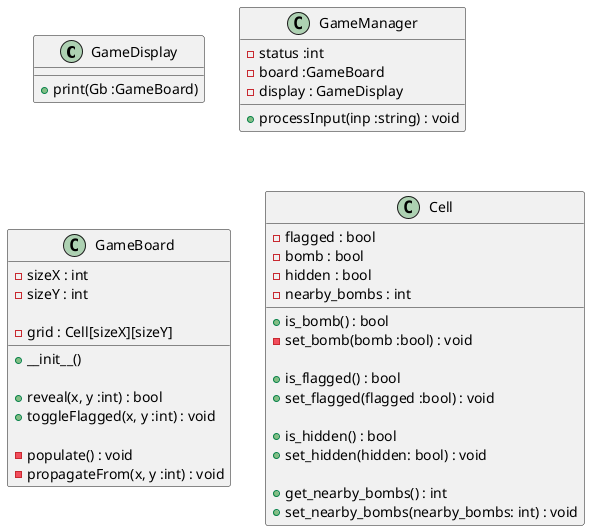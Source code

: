 @startuml
class GameDisplay {
    +print(Gb :GameBoard)
}

class GameManager {
    -status :int
    -board :GameBoard
    -display : GameDisplay

    +processInput(inp :string) : void
}

class GameBoard {
    -sizeX : int
    -sizeY : int

    -grid : Cell[sizeX][sizeY]

    +__init__()

    +reveal(x, y :int) : bool
    +toggleFlagged(x, y :int) : void

    -populate() : void
    -propagateFrom(x, y :int) : void

}

class Cell {

    -flagged : bool
    -bomb : bool
    -hidden : bool
    -nearby_bombs : int

    +is_bomb() : bool
    -set_bomb(bomb :bool) : void

    +is_flagged() : bool
    +set_flagged(flagged :bool) : void

    +is_hidden() : bool
    +set_hidden(hidden: bool) : void

    +get_nearby_bombs() : int
    +set_nearby_bombs(nearby_bombs: int) : void
}

@enduml